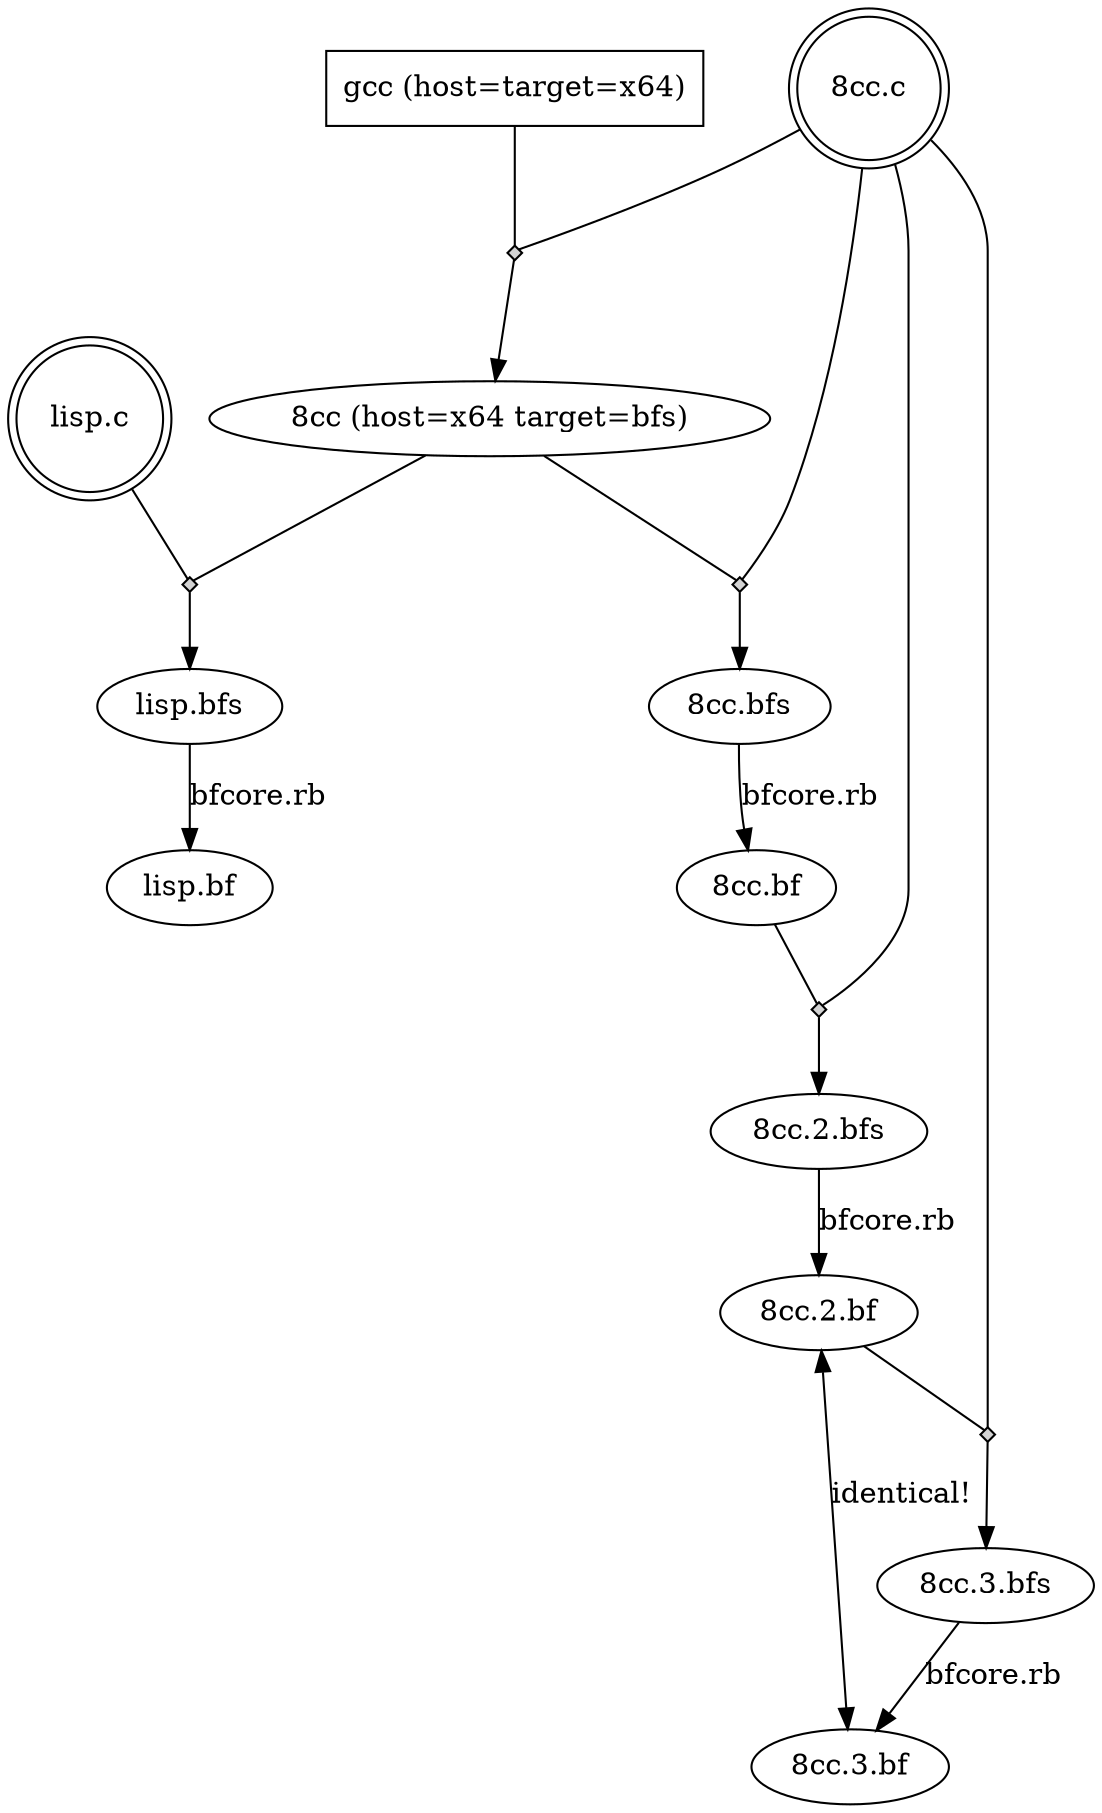 digraph diagram {
"8cc.c" [shape = doublecircle];
"lisp.c" [shape = doublecircle];
"gcc (host=target=x64)" [shape = rect];

"m0" [shape=diamond,style=filled,label="",height=.1,width=.1];
"8cc.c" -> "m0" [dir=none];
"m0" -> "8cc (host=x64 target=bfs)";
"gcc (host=target=x64)" -> "m0" [dir=none];

"m1" [shape=diamond,style=filled,label="",height=.1,width=.1];
"8cc.c" -> "m1" [dir=none];
"m1" -> "8cc.bfs";
"8cc (host=x64 target=bfs)" -> "m1" [dir=none];

"8cc.bfs" -> "8cc.bf" [label = "bfcore.rb"];

"m2" [shape=diamond,style=filled,label="",height=.1,width=.1];
"8cc.c" -> "m2" [dir=none];
"m2" -> "8cc.2.bfs";
"8cc.bf" -> "m2" [dir=none]

"8cc.2.bfs" -> "8cc.2.bf" [label = "bfcore.rb"];

"m3" [shape=diamond,style=filled,label="",height=.1,width=.1];
"8cc.c" -> "m3" [dir=none];
"m3" -> "8cc.3.bfs";
"8cc.2.bf" -> "m3" [dir=none];

"8cc.3.bfs" -> "8cc.3.bf" [label = "bfcore.rb"];
"8cc.2.bf" -> "8cc.3.bf" [label = "identical!" dir=both];

"m4" [shape=diamond,style=filled,label="",height=.1,width=.1];
"lisp.c" -> "m4" [dir=none];
"m4" -> "lisp.bfs";
"8cc (host=x64 target=bfs)" -> "m4" [dir=none];
"lisp.bfs" -> "lisp.bf" [label = "bfcore.rb"];

}
